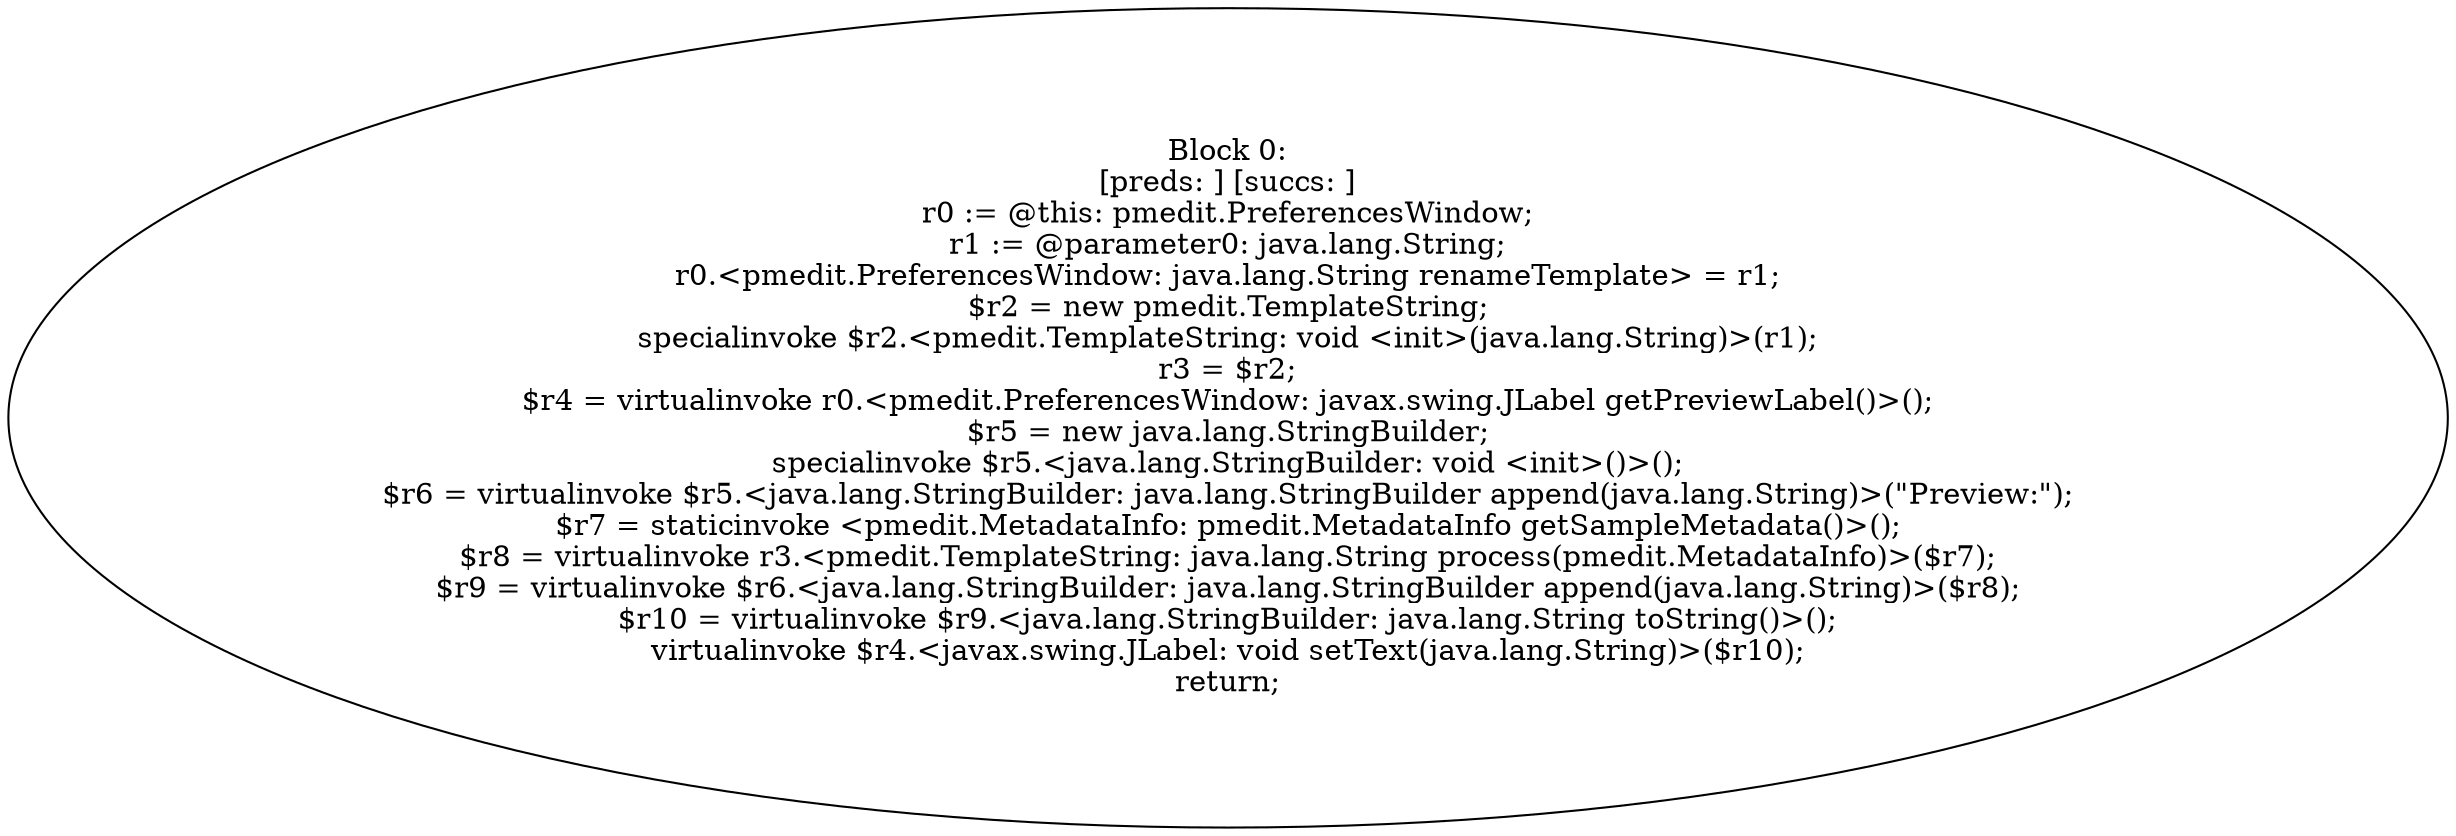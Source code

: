 digraph "unitGraph" {
    "Block 0:
[preds: ] [succs: ]
r0 := @this: pmedit.PreferencesWindow;
r1 := @parameter0: java.lang.String;
r0.<pmedit.PreferencesWindow: java.lang.String renameTemplate> = r1;
$r2 = new pmedit.TemplateString;
specialinvoke $r2.<pmedit.TemplateString: void <init>(java.lang.String)>(r1);
r3 = $r2;
$r4 = virtualinvoke r0.<pmedit.PreferencesWindow: javax.swing.JLabel getPreviewLabel()>();
$r5 = new java.lang.StringBuilder;
specialinvoke $r5.<java.lang.StringBuilder: void <init>()>();
$r6 = virtualinvoke $r5.<java.lang.StringBuilder: java.lang.StringBuilder append(java.lang.String)>(\"Preview:\");
$r7 = staticinvoke <pmedit.MetadataInfo: pmedit.MetadataInfo getSampleMetadata()>();
$r8 = virtualinvoke r3.<pmedit.TemplateString: java.lang.String process(pmedit.MetadataInfo)>($r7);
$r9 = virtualinvoke $r6.<java.lang.StringBuilder: java.lang.StringBuilder append(java.lang.String)>($r8);
$r10 = virtualinvoke $r9.<java.lang.StringBuilder: java.lang.String toString()>();
virtualinvoke $r4.<javax.swing.JLabel: void setText(java.lang.String)>($r10);
return;
"
}
